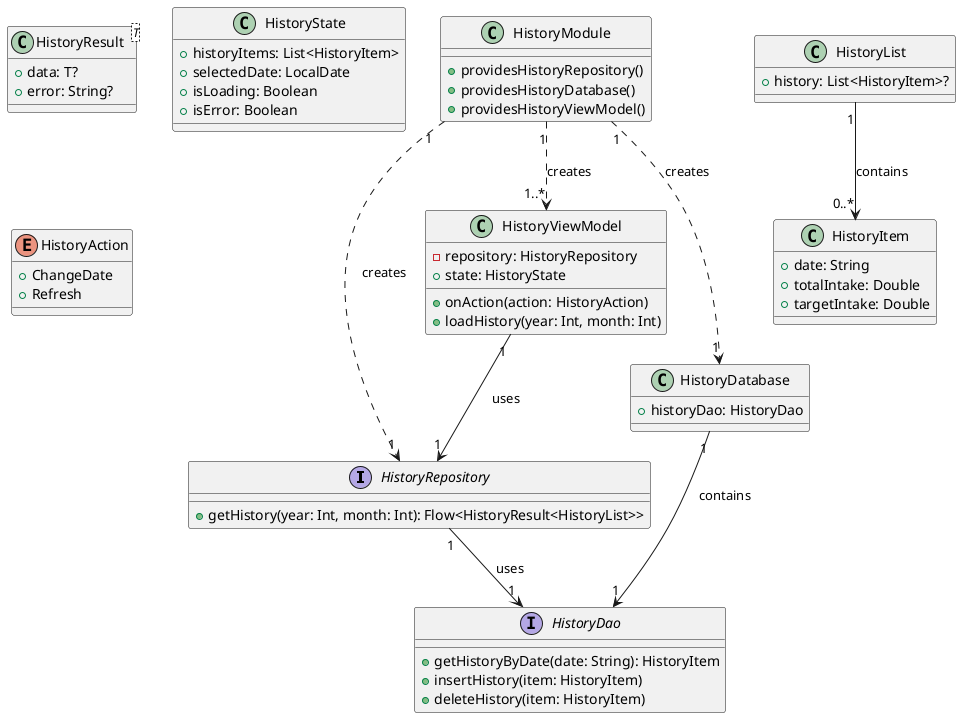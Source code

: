 @startuml HistoryModule
' Domain
interface HistoryRepository {
  + getHistory(year: Int, month: Int): Flow<HistoryResult<HistoryList>>
}

class HistoryResult<T> {
  + data: T?
  + error: String?
}

class HistoryList {
  + history: List<HistoryItem>?
}

class HistoryItem {
  + date: String
  + totalIntake: Double
  + targetIntake: Double
}

' Data
class HistoryDatabase {
  + historyDao: HistoryDao
}

interface HistoryDao {
  + getHistoryByDate(date: String): HistoryItem
  + insertHistory(item: HistoryItem)
  + deleteHistory(item: HistoryItem)
}

' Presentation
class HistoryState {
  + historyItems: List<HistoryItem>
  + selectedDate: LocalDate
  + isLoading: Boolean
  + isError: Boolean
}

class HistoryViewModel {
  - repository: HistoryRepository
  + state: HistoryState
  + onAction(action: HistoryAction)
  + loadHistory(year: Int, month: Int)
}

enum HistoryAction {
  + ChangeDate
  + Refresh
}

' DI
class HistoryModule {
  + providesHistoryRepository()
  + providesHistoryDatabase()
  + providesHistoryViewModel()
}

' Relationships
HistoryViewModel "1" --> "1" HistoryRepository : uses
HistoryRepository "1" --> "1" HistoryDao : uses
HistoryModule "1" ..> "1..*" HistoryViewModel : creates
HistoryModule "1" ..> "1" HistoryRepository : creates
HistoryModule "1" ..> "1" HistoryDatabase : creates
HistoryList "1" --> "0..*" HistoryItem : contains
HistoryDatabase "1" --> "1" HistoryDao : contains
@enduml